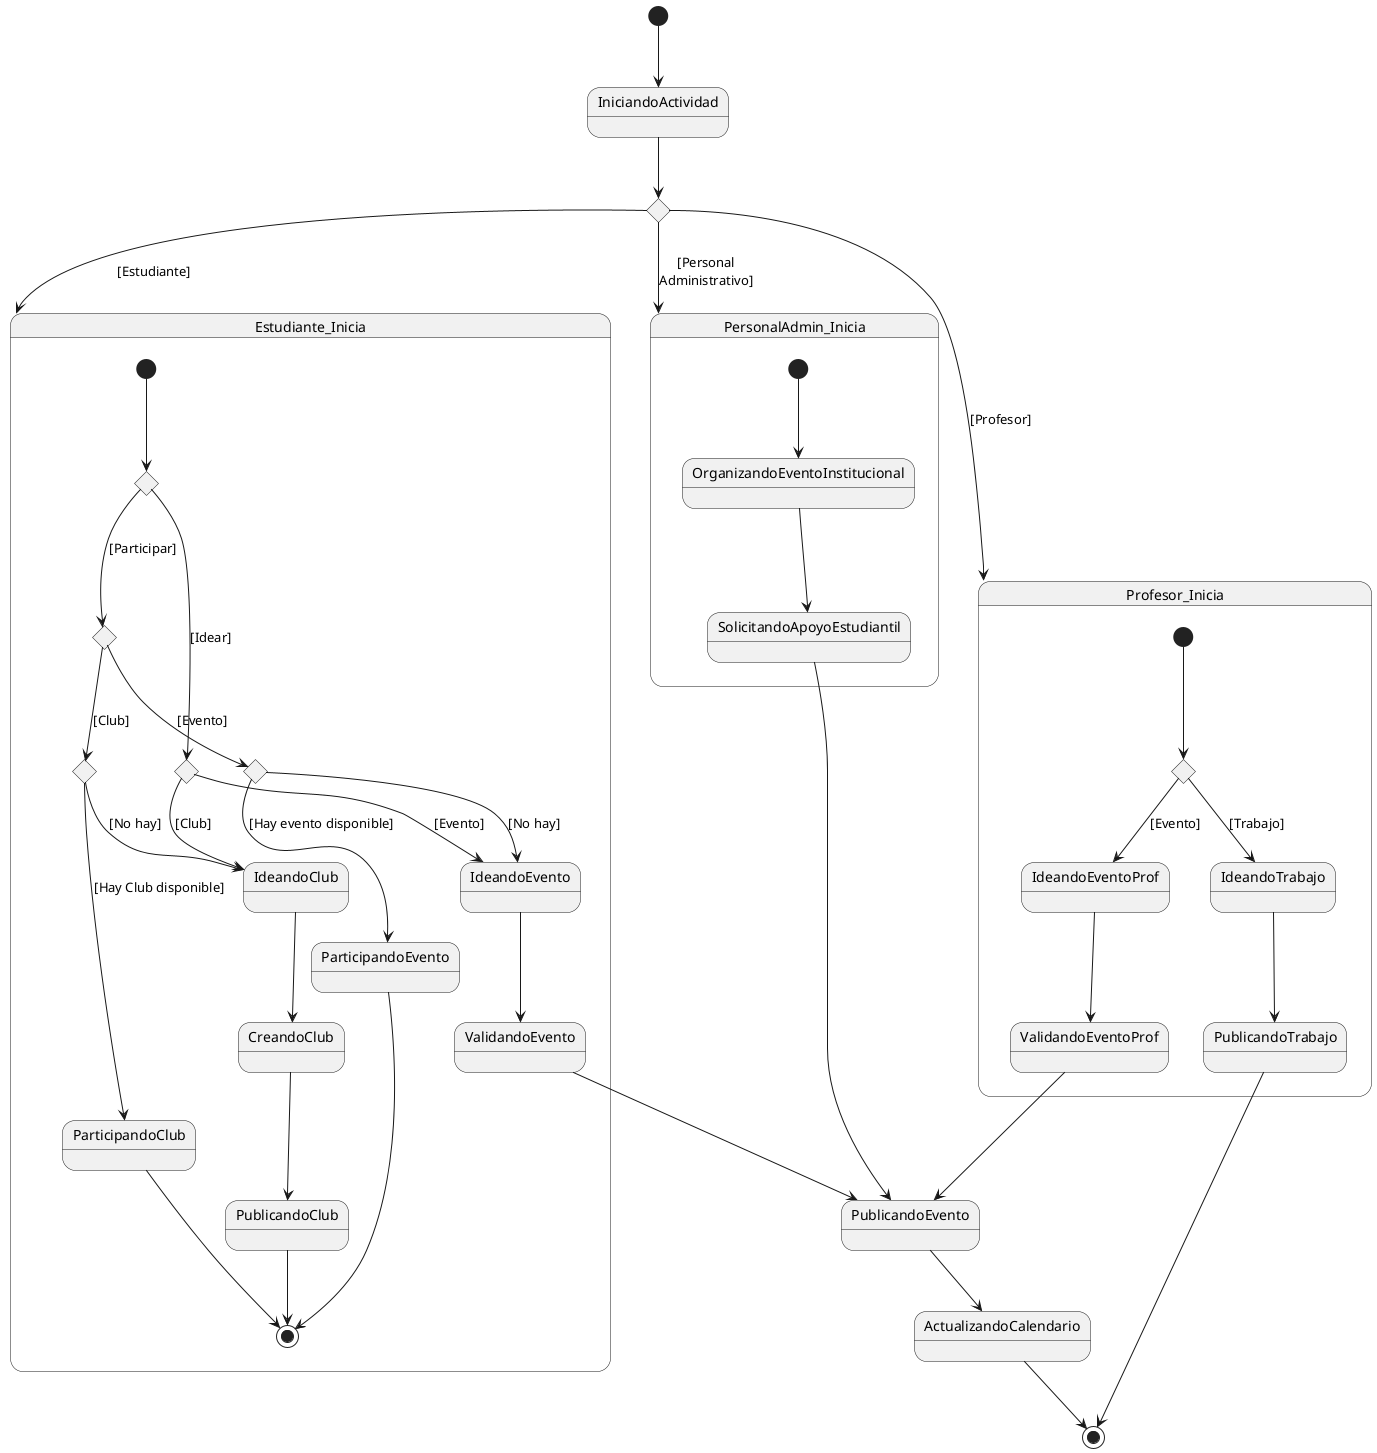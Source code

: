 @startuml DomainModel_stateDiagram

' Estados iniciales posibles
[*] --> IniciandoActividad

state c1 <<choice>> : Tipo de\nUsuario?
IniciandoActividad --> c1

c1 -down-> PersonalAdmin_Inicia : [Personal\nAdministrativo]
c1 -down-> Estudiante_Inicia : [Estudiante]
c1 -down-> Profesor_Inicia : [Profesor]

' Flujo Personal Administrativo
state PersonalAdmin_Inicia {
    [*] --> OrganizandoEventoInstitucional
    OrganizandoEventoInstitucional --> SolicitandoApoyoEstudiantil
}

' Flujo Estudiante
state Estudiante_Inicia {
    state c3 <<choice>> : Idear/Participar
    state c2 <<choice>> : Tipo de\nActividad?
    state c5 <<choice>> : Tipo de\nActividad?
    state c6 <<choice>> : [Hay/No Hay evento]
    state c7 <<choice>> : [Hay/No Hay Club]

    [*] --> c3
    
    c3 -down-> c2 : [Idear]
    c2 -down-> IdeandoClub : [Club]
    c2 -down-> IdeandoEvento : [Evento]

    c3 -down-> c5 : [Participar]
    c5 -down-> c6 : [Evento]
    c6 -down-> ParticipandoEvento : [Hay evento disponible]
    c6 -down-> IdeandoEvento : [No hay]

    c5 -down-> c7 : [Club]
    c7 -down-> ParticipandoClub : [Hay Club disponible]
    c7 -down-> IdeandoClub : [No hay]

    IdeandoEvento --> ValidandoEvento
    IdeandoClub --> CreandoClub
    CreandoClub --> PublicandoClub
    ParticipandoClub --> [*]
    ParticipandoEvento --> [*]
    PublicandoClub --> [*]
}

' Flujo Profesor
state Profesor_Inicia {
    state c4 <<choice>> : Tipo de\nActividad?
    [*] --> c4
    c4 -down-> IdeandoEventoProf : [Evento]
    c4 -down-> IdeandoTrabajo : [Trabajo]
    
    IdeandoEventoProf --> ValidandoEventoProf
    IdeandoTrabajo --> PublicandoTrabajo
}

' Estados finales comunes
ValidandoEvento --> PublicandoEvento
SolicitandoApoyoEstudiantil --> PublicandoEvento
ValidandoEventoProf --> PublicandoEvento
PublicandoEvento --> ActualizandoCalendario
PublicandoTrabajo --> [*]
ActualizandoCalendario --> [*]

@enduml